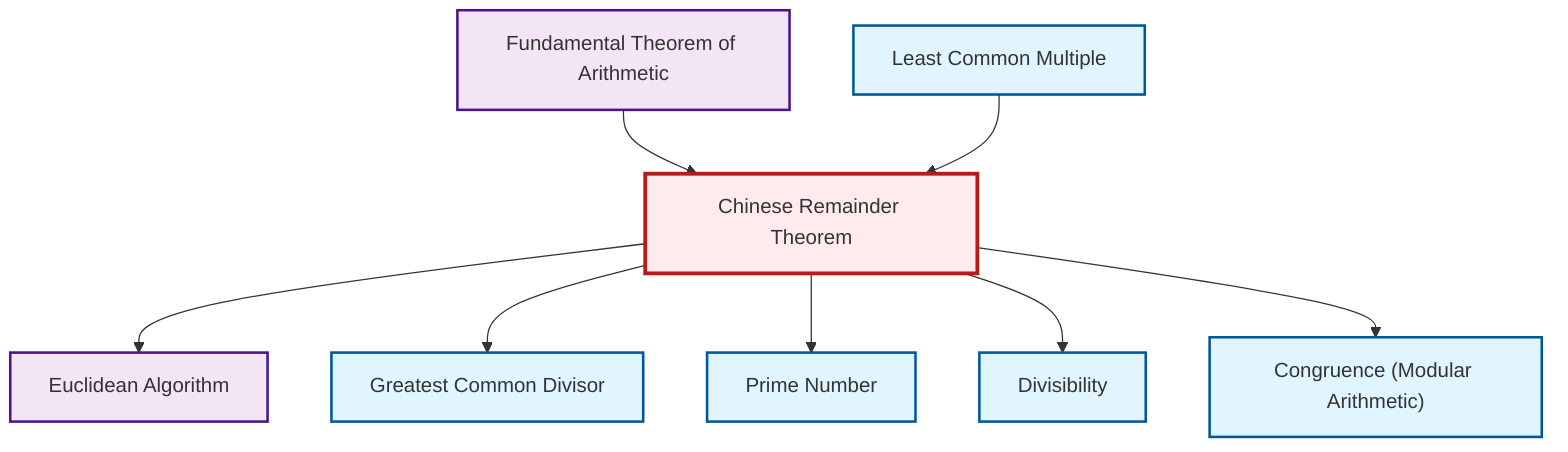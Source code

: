 graph TD
    classDef definition fill:#e1f5fe,stroke:#01579b,stroke-width:2px
    classDef theorem fill:#f3e5f5,stroke:#4a148c,stroke-width:2px
    classDef axiom fill:#fff3e0,stroke:#e65100,stroke-width:2px
    classDef example fill:#e8f5e9,stroke:#1b5e20,stroke-width:2px
    classDef current fill:#ffebee,stroke:#b71c1c,stroke-width:3px
    def-divisibility["Divisibility"]:::definition
    def-prime["Prime Number"]:::definition
    thm-chinese-remainder["Chinese Remainder Theorem"]:::theorem
    def-congruence["Congruence (Modular Arithmetic)"]:::definition
    def-lcm["Least Common Multiple"]:::definition
    thm-euclidean-algorithm["Euclidean Algorithm"]:::theorem
    def-gcd["Greatest Common Divisor"]:::definition
    thm-fundamental-arithmetic["Fundamental Theorem of Arithmetic"]:::theorem
    thm-chinese-remainder --> thm-euclidean-algorithm
    thm-fundamental-arithmetic --> thm-chinese-remainder
    thm-chinese-remainder --> def-gcd
    def-lcm --> thm-chinese-remainder
    thm-chinese-remainder --> def-prime
    thm-chinese-remainder --> def-divisibility
    thm-chinese-remainder --> def-congruence
    class thm-chinese-remainder current